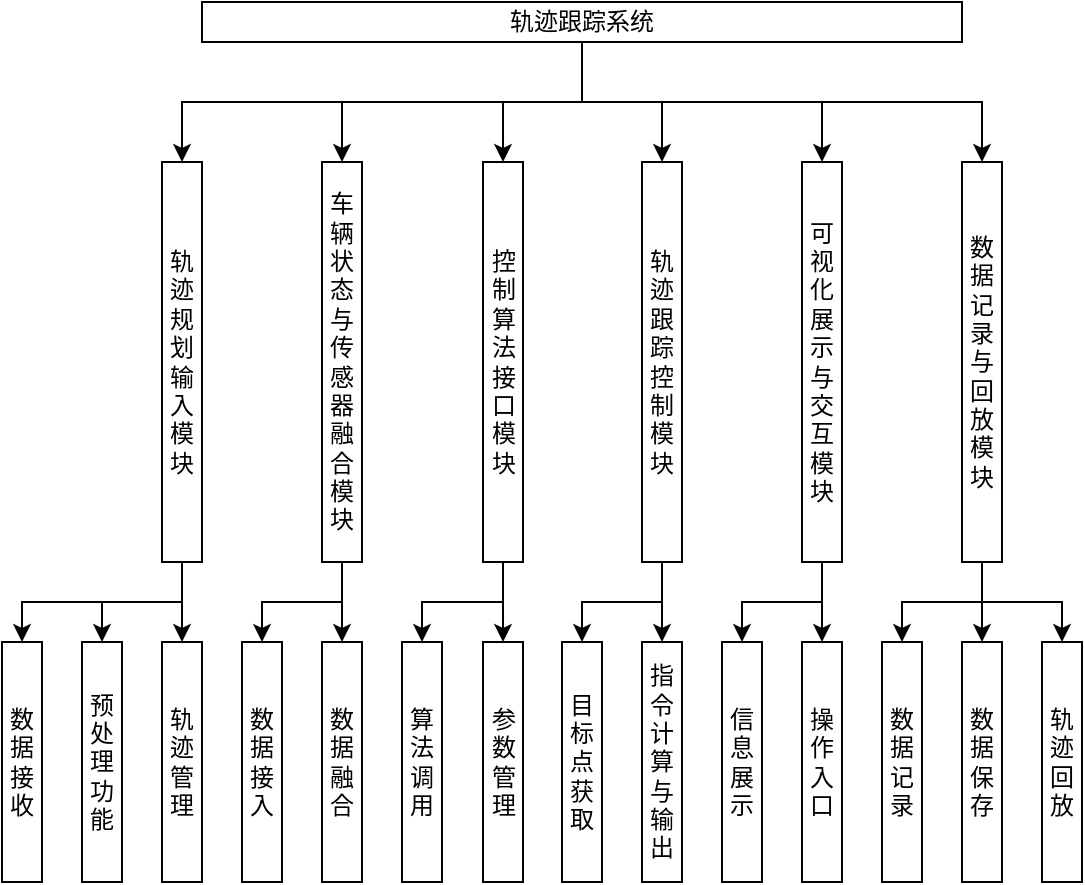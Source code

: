 <mxfile version="26.2.12">
  <diagram name="第 1 页" id="c6wRsFTg2_q9LepD7MyY">
    <mxGraphModel dx="701" dy="785" grid="1" gridSize="10" guides="1" tooltips="1" connect="1" arrows="1" fold="1" page="1" pageScale="1" pageWidth="827" pageHeight="1169" math="0" shadow="0">
      <root>
        <mxCell id="0" />
        <mxCell id="1" parent="0" />
        <mxCell id="BN3zIvdjneXUqL6RYyh7-22" style="edgeStyle=orthogonalEdgeStyle;rounded=0;orthogonalLoop=1;jettySize=auto;html=1;entryX=0.5;entryY=0;entryDx=0;entryDy=0;" edge="1" parent="1" source="BN3zIvdjneXUqL6RYyh7-1" target="BN3zIvdjneXUqL6RYyh7-2">
          <mxGeometry relative="1" as="geometry" />
        </mxCell>
        <mxCell id="BN3zIvdjneXUqL6RYyh7-23" style="edgeStyle=orthogonalEdgeStyle;rounded=0;orthogonalLoop=1;jettySize=auto;html=1;entryX=0.5;entryY=0;entryDx=0;entryDy=0;" edge="1" parent="1" source="BN3zIvdjneXUqL6RYyh7-1" target="BN3zIvdjneXUqL6RYyh7-3">
          <mxGeometry relative="1" as="geometry" />
        </mxCell>
        <mxCell id="BN3zIvdjneXUqL6RYyh7-24" style="edgeStyle=orthogonalEdgeStyle;rounded=0;orthogonalLoop=1;jettySize=auto;html=1;" edge="1" parent="1" source="BN3zIvdjneXUqL6RYyh7-1" target="BN3zIvdjneXUqL6RYyh7-4">
          <mxGeometry relative="1" as="geometry" />
        </mxCell>
        <mxCell id="BN3zIvdjneXUqL6RYyh7-25" style="edgeStyle=orthogonalEdgeStyle;rounded=0;orthogonalLoop=1;jettySize=auto;html=1;entryX=0.5;entryY=0;entryDx=0;entryDy=0;" edge="1" parent="1" source="BN3zIvdjneXUqL6RYyh7-1" target="BN3zIvdjneXUqL6RYyh7-5">
          <mxGeometry relative="1" as="geometry" />
        </mxCell>
        <mxCell id="BN3zIvdjneXUqL6RYyh7-26" style="edgeStyle=orthogonalEdgeStyle;rounded=0;orthogonalLoop=1;jettySize=auto;html=1;entryX=0.5;entryY=0;entryDx=0;entryDy=0;" edge="1" parent="1" source="BN3zIvdjneXUqL6RYyh7-1" target="BN3zIvdjneXUqL6RYyh7-6">
          <mxGeometry relative="1" as="geometry" />
        </mxCell>
        <mxCell id="BN3zIvdjneXUqL6RYyh7-27" style="edgeStyle=orthogonalEdgeStyle;rounded=0;orthogonalLoop=1;jettySize=auto;html=1;entryX=0.5;entryY=0;entryDx=0;entryDy=0;" edge="1" parent="1" source="BN3zIvdjneXUqL6RYyh7-1" target="BN3zIvdjneXUqL6RYyh7-7">
          <mxGeometry relative="1" as="geometry" />
        </mxCell>
        <mxCell id="BN3zIvdjneXUqL6RYyh7-1" value="轨迹跟踪系统" style="rounded=0;whiteSpace=wrap;html=1;" vertex="1" parent="1">
          <mxGeometry x="300" y="120" width="380" height="20" as="geometry" />
        </mxCell>
        <mxCell id="BN3zIvdjneXUqL6RYyh7-28" style="edgeStyle=orthogonalEdgeStyle;rounded=0;orthogonalLoop=1;jettySize=auto;html=1;entryX=0.5;entryY=0;entryDx=0;entryDy=0;" edge="1" parent="1" source="BN3zIvdjneXUqL6RYyh7-2" target="BN3zIvdjneXUqL6RYyh7-8">
          <mxGeometry relative="1" as="geometry">
            <Array as="points">
              <mxPoint x="290" y="420" />
              <mxPoint x="210" y="420" />
            </Array>
          </mxGeometry>
        </mxCell>
        <mxCell id="BN3zIvdjneXUqL6RYyh7-29" style="edgeStyle=orthogonalEdgeStyle;rounded=0;orthogonalLoop=1;jettySize=auto;html=1;" edge="1" parent="1" source="BN3zIvdjneXUqL6RYyh7-2" target="BN3zIvdjneXUqL6RYyh7-9">
          <mxGeometry relative="1" as="geometry">
            <Array as="points">
              <mxPoint x="290" y="420" />
              <mxPoint x="250" y="420" />
            </Array>
          </mxGeometry>
        </mxCell>
        <mxCell id="BN3zIvdjneXUqL6RYyh7-30" style="edgeStyle=orthogonalEdgeStyle;rounded=0;orthogonalLoop=1;jettySize=auto;html=1;" edge="1" parent="1" source="BN3zIvdjneXUqL6RYyh7-2" target="BN3zIvdjneXUqL6RYyh7-10">
          <mxGeometry relative="1" as="geometry" />
        </mxCell>
        <mxCell id="BN3zIvdjneXUqL6RYyh7-2" value="轨迹规划输入模块" style="rounded=0;whiteSpace=wrap;html=1;" vertex="1" parent="1">
          <mxGeometry x="280" y="200" width="20" height="200" as="geometry" />
        </mxCell>
        <mxCell id="BN3zIvdjneXUqL6RYyh7-31" style="edgeStyle=orthogonalEdgeStyle;rounded=0;orthogonalLoop=1;jettySize=auto;html=1;entryX=0.5;entryY=0;entryDx=0;entryDy=0;" edge="1" parent="1" source="BN3zIvdjneXUqL6RYyh7-3" target="BN3zIvdjneXUqL6RYyh7-11">
          <mxGeometry relative="1" as="geometry">
            <Array as="points">
              <mxPoint x="370" y="420" />
              <mxPoint x="330" y="420" />
            </Array>
          </mxGeometry>
        </mxCell>
        <mxCell id="BN3zIvdjneXUqL6RYyh7-32" style="edgeStyle=orthogonalEdgeStyle;rounded=0;orthogonalLoop=1;jettySize=auto;html=1;" edge="1" parent="1" source="BN3zIvdjneXUqL6RYyh7-3" target="BN3zIvdjneXUqL6RYyh7-12">
          <mxGeometry relative="1" as="geometry" />
        </mxCell>
        <mxCell id="BN3zIvdjneXUqL6RYyh7-3" value="车辆状态与传感器融合模块" style="rounded=0;whiteSpace=wrap;html=1;" vertex="1" parent="1">
          <mxGeometry x="360" y="200" width="20" height="200" as="geometry" />
        </mxCell>
        <mxCell id="BN3zIvdjneXUqL6RYyh7-33" style="edgeStyle=orthogonalEdgeStyle;rounded=0;orthogonalLoop=1;jettySize=auto;html=1;entryX=0.5;entryY=0;entryDx=0;entryDy=0;" edge="1" parent="1" source="BN3zIvdjneXUqL6RYyh7-4" target="BN3zIvdjneXUqL6RYyh7-13">
          <mxGeometry relative="1" as="geometry">
            <Array as="points">
              <mxPoint x="451" y="420" />
              <mxPoint x="410" y="420" />
            </Array>
          </mxGeometry>
        </mxCell>
        <mxCell id="BN3zIvdjneXUqL6RYyh7-34" style="edgeStyle=orthogonalEdgeStyle;rounded=0;orthogonalLoop=1;jettySize=auto;html=1;" edge="1" parent="1" source="BN3zIvdjneXUqL6RYyh7-4" target="BN3zIvdjneXUqL6RYyh7-14">
          <mxGeometry relative="1" as="geometry" />
        </mxCell>
        <mxCell id="BN3zIvdjneXUqL6RYyh7-4" value="控制算法接口模块" style="rounded=0;whiteSpace=wrap;html=1;" vertex="1" parent="1">
          <mxGeometry x="440.5" y="200" width="20" height="200" as="geometry" />
        </mxCell>
        <mxCell id="BN3zIvdjneXUqL6RYyh7-35" style="edgeStyle=orthogonalEdgeStyle;rounded=0;orthogonalLoop=1;jettySize=auto;html=1;entryX=0.5;entryY=0;entryDx=0;entryDy=0;" edge="1" parent="1" source="BN3zIvdjneXUqL6RYyh7-5" target="BN3zIvdjneXUqL6RYyh7-15">
          <mxGeometry relative="1" as="geometry">
            <Array as="points">
              <mxPoint x="530" y="420" />
              <mxPoint x="490" y="420" />
            </Array>
          </mxGeometry>
        </mxCell>
        <mxCell id="BN3zIvdjneXUqL6RYyh7-36" style="edgeStyle=orthogonalEdgeStyle;rounded=0;orthogonalLoop=1;jettySize=auto;html=1;" edge="1" parent="1" source="BN3zIvdjneXUqL6RYyh7-5" target="BN3zIvdjneXUqL6RYyh7-16">
          <mxGeometry relative="1" as="geometry" />
        </mxCell>
        <mxCell id="BN3zIvdjneXUqL6RYyh7-5" value="轨迹跟踪控制模块" style="rounded=0;whiteSpace=wrap;html=1;" vertex="1" parent="1">
          <mxGeometry x="520" y="200" width="20" height="200" as="geometry" />
        </mxCell>
        <mxCell id="BN3zIvdjneXUqL6RYyh7-37" style="edgeStyle=orthogonalEdgeStyle;rounded=0;orthogonalLoop=1;jettySize=auto;html=1;entryX=0.5;entryY=0;entryDx=0;entryDy=0;" edge="1" parent="1" source="BN3zIvdjneXUqL6RYyh7-6" target="BN3zIvdjneXUqL6RYyh7-17">
          <mxGeometry relative="1" as="geometry">
            <Array as="points">
              <mxPoint x="610" y="420" />
              <mxPoint x="570" y="420" />
            </Array>
          </mxGeometry>
        </mxCell>
        <mxCell id="BN3zIvdjneXUqL6RYyh7-38" style="edgeStyle=orthogonalEdgeStyle;rounded=0;orthogonalLoop=1;jettySize=auto;html=1;" edge="1" parent="1" source="BN3zIvdjneXUqL6RYyh7-6" target="BN3zIvdjneXUqL6RYyh7-18">
          <mxGeometry relative="1" as="geometry" />
        </mxCell>
        <mxCell id="BN3zIvdjneXUqL6RYyh7-6" value="可视化展示与交互模块" style="rounded=0;whiteSpace=wrap;html=1;" vertex="1" parent="1">
          <mxGeometry x="600" y="200" width="20" height="200" as="geometry" />
        </mxCell>
        <mxCell id="BN3zIvdjneXUqL6RYyh7-40" style="edgeStyle=orthogonalEdgeStyle;rounded=0;orthogonalLoop=1;jettySize=auto;html=1;" edge="1" parent="1" source="BN3zIvdjneXUqL6RYyh7-7" target="BN3zIvdjneXUqL6RYyh7-20">
          <mxGeometry relative="1" as="geometry" />
        </mxCell>
        <mxCell id="BN3zIvdjneXUqL6RYyh7-41" style="edgeStyle=orthogonalEdgeStyle;rounded=0;orthogonalLoop=1;jettySize=auto;html=1;entryX=0.5;entryY=0;entryDx=0;entryDy=0;" edge="1" parent="1" source="BN3zIvdjneXUqL6RYyh7-7" target="BN3zIvdjneXUqL6RYyh7-19">
          <mxGeometry relative="1" as="geometry">
            <Array as="points">
              <mxPoint x="690" y="420" />
              <mxPoint x="650" y="420" />
            </Array>
          </mxGeometry>
        </mxCell>
        <mxCell id="BN3zIvdjneXUqL6RYyh7-42" style="edgeStyle=orthogonalEdgeStyle;rounded=0;orthogonalLoop=1;jettySize=auto;html=1;entryX=0.5;entryY=0;entryDx=0;entryDy=0;" edge="1" parent="1" source="BN3zIvdjneXUqL6RYyh7-7" target="BN3zIvdjneXUqL6RYyh7-21">
          <mxGeometry relative="1" as="geometry">
            <Array as="points">
              <mxPoint x="690" y="420" />
              <mxPoint x="730" y="420" />
            </Array>
          </mxGeometry>
        </mxCell>
        <mxCell id="BN3zIvdjneXUqL6RYyh7-7" value="数据记录与回放模块" style="rounded=0;whiteSpace=wrap;html=1;" vertex="1" parent="1">
          <mxGeometry x="680" y="200" width="20" height="200" as="geometry" />
        </mxCell>
        <mxCell id="BN3zIvdjneXUqL6RYyh7-8" value="数据接收" style="rounded=0;whiteSpace=wrap;html=1;" vertex="1" parent="1">
          <mxGeometry x="200" y="440" width="20" height="120" as="geometry" />
        </mxCell>
        <mxCell id="BN3zIvdjneXUqL6RYyh7-9" value="预处理功能" style="rounded=0;whiteSpace=wrap;html=1;" vertex="1" parent="1">
          <mxGeometry x="240" y="440" width="20" height="120" as="geometry" />
        </mxCell>
        <mxCell id="BN3zIvdjneXUqL6RYyh7-10" value="轨迹管理" style="rounded=0;whiteSpace=wrap;html=1;" vertex="1" parent="1">
          <mxGeometry x="280" y="440" width="20" height="120" as="geometry" />
        </mxCell>
        <mxCell id="BN3zIvdjneXUqL6RYyh7-11" value="数据接入" style="rounded=0;whiteSpace=wrap;html=1;" vertex="1" parent="1">
          <mxGeometry x="320" y="440" width="20" height="120" as="geometry" />
        </mxCell>
        <mxCell id="BN3zIvdjneXUqL6RYyh7-12" value="数据融合" style="rounded=0;whiteSpace=wrap;html=1;" vertex="1" parent="1">
          <mxGeometry x="360" y="440" width="20" height="120" as="geometry" />
        </mxCell>
        <mxCell id="BN3zIvdjneXUqL6RYyh7-13" value="算法调用" style="rounded=0;whiteSpace=wrap;html=1;" vertex="1" parent="1">
          <mxGeometry x="400" y="440" width="20" height="120" as="geometry" />
        </mxCell>
        <mxCell id="BN3zIvdjneXUqL6RYyh7-14" value="参数管理" style="rounded=0;whiteSpace=wrap;html=1;" vertex="1" parent="1">
          <mxGeometry x="440.5" y="440" width="20" height="120" as="geometry" />
        </mxCell>
        <mxCell id="BN3zIvdjneXUqL6RYyh7-15" value="目标点获取" style="rounded=0;whiteSpace=wrap;html=1;" vertex="1" parent="1">
          <mxGeometry x="480" y="440" width="20" height="120" as="geometry" />
        </mxCell>
        <mxCell id="BN3zIvdjneXUqL6RYyh7-16" value="指令计算与输出" style="rounded=0;whiteSpace=wrap;html=1;" vertex="1" parent="1">
          <mxGeometry x="520" y="440" width="20" height="120" as="geometry" />
        </mxCell>
        <mxCell id="BN3zIvdjneXUqL6RYyh7-17" value="信息展示" style="rounded=0;whiteSpace=wrap;html=1;" vertex="1" parent="1">
          <mxGeometry x="560" y="440" width="20" height="120" as="geometry" />
        </mxCell>
        <mxCell id="BN3zIvdjneXUqL6RYyh7-18" value="操作入口" style="rounded=0;whiteSpace=wrap;html=1;" vertex="1" parent="1">
          <mxGeometry x="600" y="440" width="20" height="120" as="geometry" />
        </mxCell>
        <mxCell id="BN3zIvdjneXUqL6RYyh7-19" value="数据记录" style="rounded=0;whiteSpace=wrap;html=1;" vertex="1" parent="1">
          <mxGeometry x="640" y="440" width="20" height="120" as="geometry" />
        </mxCell>
        <mxCell id="BN3zIvdjneXUqL6RYyh7-20" value="数据保存" style="rounded=0;whiteSpace=wrap;html=1;" vertex="1" parent="1">
          <mxGeometry x="680" y="440" width="20" height="120" as="geometry" />
        </mxCell>
        <mxCell id="BN3zIvdjneXUqL6RYyh7-21" value="轨迹回放" style="rounded=0;whiteSpace=wrap;html=1;" vertex="1" parent="1">
          <mxGeometry x="720" y="440" width="20" height="120" as="geometry" />
        </mxCell>
      </root>
    </mxGraphModel>
  </diagram>
</mxfile>
